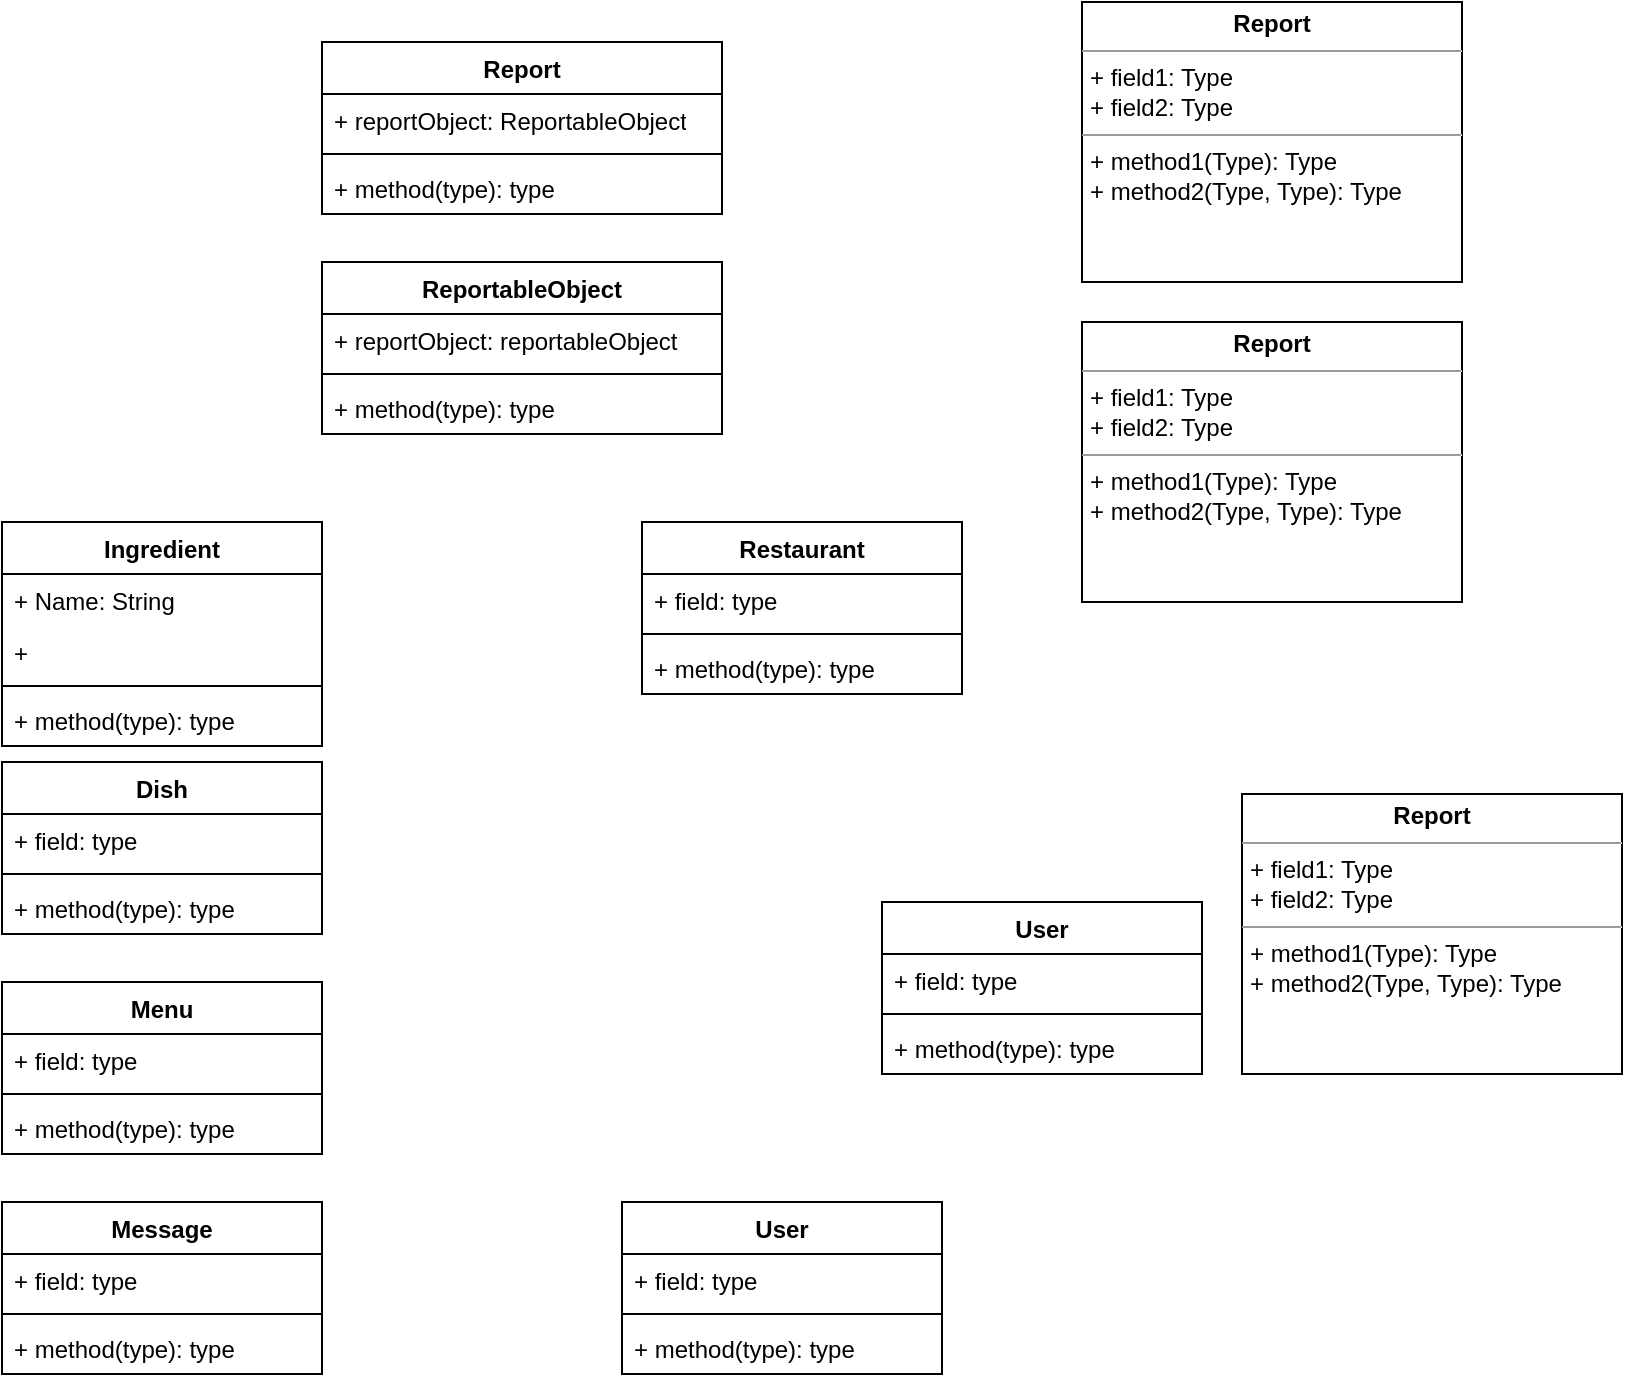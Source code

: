 <mxfile version="22.0.2" type="device">
  <diagram name="Pagina-1" id="w6Qa21op8i-JLu98LUhx">
    <mxGraphModel dx="1046" dy="789" grid="1" gridSize="10" guides="1" tooltips="1" connect="1" arrows="1" fold="1" page="1" pageScale="1" pageWidth="1169" pageHeight="827" math="0" shadow="0">
      <root>
        <mxCell id="0" />
        <mxCell id="1" parent="0" />
        <mxCell id="kXlKFQ9Xf59ZDZLr7TUK-1" value="User" style="swimlane;fontStyle=1;align=center;verticalAlign=top;childLayout=stackLayout;horizontal=1;startSize=26;horizontalStack=0;resizeParent=1;resizeParentMax=0;resizeLast=0;collapsible=1;marginBottom=0;whiteSpace=wrap;html=1;" vertex="1" parent="1">
          <mxGeometry x="450" y="620" width="160" height="86" as="geometry" />
        </mxCell>
        <mxCell id="kXlKFQ9Xf59ZDZLr7TUK-2" value="+ field: type" style="text;strokeColor=none;fillColor=none;align=left;verticalAlign=top;spacingLeft=4;spacingRight=4;overflow=hidden;rotatable=0;points=[[0,0.5],[1,0.5]];portConstraint=eastwest;whiteSpace=wrap;html=1;" vertex="1" parent="kXlKFQ9Xf59ZDZLr7TUK-1">
          <mxGeometry y="26" width="160" height="26" as="geometry" />
        </mxCell>
        <mxCell id="kXlKFQ9Xf59ZDZLr7TUK-3" value="" style="line;strokeWidth=1;fillColor=none;align=left;verticalAlign=middle;spacingTop=-1;spacingLeft=3;spacingRight=3;rotatable=0;labelPosition=right;points=[];portConstraint=eastwest;strokeColor=inherit;" vertex="1" parent="kXlKFQ9Xf59ZDZLr7TUK-1">
          <mxGeometry y="52" width="160" height="8" as="geometry" />
        </mxCell>
        <mxCell id="kXlKFQ9Xf59ZDZLr7TUK-4" value="+ method(type): type" style="text;strokeColor=none;fillColor=none;align=left;verticalAlign=top;spacingLeft=4;spacingRight=4;overflow=hidden;rotatable=0;points=[[0,0.5],[1,0.5]];portConstraint=eastwest;whiteSpace=wrap;html=1;" vertex="1" parent="kXlKFQ9Xf59ZDZLr7TUK-1">
          <mxGeometry y="60" width="160" height="26" as="geometry" />
        </mxCell>
        <mxCell id="kXlKFQ9Xf59ZDZLr7TUK-5" value="Restaurant" style="swimlane;fontStyle=1;align=center;verticalAlign=top;childLayout=stackLayout;horizontal=1;startSize=26;horizontalStack=0;resizeParent=1;resizeParentMax=0;resizeLast=0;collapsible=1;marginBottom=0;whiteSpace=wrap;html=1;" vertex="1" parent="1">
          <mxGeometry x="460" y="280" width="160" height="86" as="geometry" />
        </mxCell>
        <mxCell id="kXlKFQ9Xf59ZDZLr7TUK-6" value="+ field: type" style="text;strokeColor=none;fillColor=none;align=left;verticalAlign=top;spacingLeft=4;spacingRight=4;overflow=hidden;rotatable=0;points=[[0,0.5],[1,0.5]];portConstraint=eastwest;whiteSpace=wrap;html=1;" vertex="1" parent="kXlKFQ9Xf59ZDZLr7TUK-5">
          <mxGeometry y="26" width="160" height="26" as="geometry" />
        </mxCell>
        <mxCell id="kXlKFQ9Xf59ZDZLr7TUK-7" value="" style="line;strokeWidth=1;fillColor=none;align=left;verticalAlign=middle;spacingTop=-1;spacingLeft=3;spacingRight=3;rotatable=0;labelPosition=right;points=[];portConstraint=eastwest;strokeColor=inherit;" vertex="1" parent="kXlKFQ9Xf59ZDZLr7TUK-5">
          <mxGeometry y="52" width="160" height="8" as="geometry" />
        </mxCell>
        <mxCell id="kXlKFQ9Xf59ZDZLr7TUK-8" value="+ method(type): type" style="text;strokeColor=none;fillColor=none;align=left;verticalAlign=top;spacingLeft=4;spacingRight=4;overflow=hidden;rotatable=0;points=[[0,0.5],[1,0.5]];portConstraint=eastwest;whiteSpace=wrap;html=1;" vertex="1" parent="kXlKFQ9Xf59ZDZLr7TUK-5">
          <mxGeometry y="60" width="160" height="26" as="geometry" />
        </mxCell>
        <mxCell id="kXlKFQ9Xf59ZDZLr7TUK-9" value="Ingredient" style="swimlane;fontStyle=1;align=center;verticalAlign=top;childLayout=stackLayout;horizontal=1;startSize=26;horizontalStack=0;resizeParent=1;resizeParentMax=0;resizeLast=0;collapsible=1;marginBottom=0;whiteSpace=wrap;html=1;" vertex="1" parent="1">
          <mxGeometry x="140" y="280" width="160" height="112" as="geometry" />
        </mxCell>
        <mxCell id="kXlKFQ9Xf59ZDZLr7TUK-10" value="+ Name: String" style="text;strokeColor=none;fillColor=none;align=left;verticalAlign=top;spacingLeft=4;spacingRight=4;overflow=hidden;rotatable=0;points=[[0,0.5],[1,0.5]];portConstraint=eastwest;whiteSpace=wrap;html=1;" vertex="1" parent="kXlKFQ9Xf59ZDZLr7TUK-9">
          <mxGeometry y="26" width="160" height="26" as="geometry" />
        </mxCell>
        <mxCell id="kXlKFQ9Xf59ZDZLr7TUK-43" value="+" style="text;strokeColor=none;fillColor=none;align=left;verticalAlign=top;spacingLeft=4;spacingRight=4;overflow=hidden;rotatable=0;points=[[0,0.5],[1,0.5]];portConstraint=eastwest;whiteSpace=wrap;html=1;" vertex="1" parent="kXlKFQ9Xf59ZDZLr7TUK-9">
          <mxGeometry y="52" width="160" height="26" as="geometry" />
        </mxCell>
        <mxCell id="kXlKFQ9Xf59ZDZLr7TUK-11" value="" style="line;strokeWidth=1;fillColor=none;align=left;verticalAlign=middle;spacingTop=-1;spacingLeft=3;spacingRight=3;rotatable=0;labelPosition=right;points=[];portConstraint=eastwest;strokeColor=inherit;" vertex="1" parent="kXlKFQ9Xf59ZDZLr7TUK-9">
          <mxGeometry y="78" width="160" height="8" as="geometry" />
        </mxCell>
        <mxCell id="kXlKFQ9Xf59ZDZLr7TUK-12" value="+ method(type): type" style="text;strokeColor=none;fillColor=none;align=left;verticalAlign=top;spacingLeft=4;spacingRight=4;overflow=hidden;rotatable=0;points=[[0,0.5],[1,0.5]];portConstraint=eastwest;whiteSpace=wrap;html=1;" vertex="1" parent="kXlKFQ9Xf59ZDZLr7TUK-9">
          <mxGeometry y="86" width="160" height="26" as="geometry" />
        </mxCell>
        <mxCell id="kXlKFQ9Xf59ZDZLr7TUK-13" value="Menu" style="swimlane;fontStyle=1;align=center;verticalAlign=top;childLayout=stackLayout;horizontal=1;startSize=26;horizontalStack=0;resizeParent=1;resizeParentMax=0;resizeLast=0;collapsible=1;marginBottom=0;whiteSpace=wrap;html=1;" vertex="1" parent="1">
          <mxGeometry x="140" y="510" width="160" height="86" as="geometry" />
        </mxCell>
        <mxCell id="kXlKFQ9Xf59ZDZLr7TUK-14" value="+ field: type" style="text;strokeColor=none;fillColor=none;align=left;verticalAlign=top;spacingLeft=4;spacingRight=4;overflow=hidden;rotatable=0;points=[[0,0.5],[1,0.5]];portConstraint=eastwest;whiteSpace=wrap;html=1;" vertex="1" parent="kXlKFQ9Xf59ZDZLr7TUK-13">
          <mxGeometry y="26" width="160" height="26" as="geometry" />
        </mxCell>
        <mxCell id="kXlKFQ9Xf59ZDZLr7TUK-15" value="" style="line;strokeWidth=1;fillColor=none;align=left;verticalAlign=middle;spacingTop=-1;spacingLeft=3;spacingRight=3;rotatable=0;labelPosition=right;points=[];portConstraint=eastwest;strokeColor=inherit;" vertex="1" parent="kXlKFQ9Xf59ZDZLr7TUK-13">
          <mxGeometry y="52" width="160" height="8" as="geometry" />
        </mxCell>
        <mxCell id="kXlKFQ9Xf59ZDZLr7TUK-16" value="+ method(type): type" style="text;strokeColor=none;fillColor=none;align=left;verticalAlign=top;spacingLeft=4;spacingRight=4;overflow=hidden;rotatable=0;points=[[0,0.5],[1,0.5]];portConstraint=eastwest;whiteSpace=wrap;html=1;" vertex="1" parent="kXlKFQ9Xf59ZDZLr7TUK-13">
          <mxGeometry y="60" width="160" height="26" as="geometry" />
        </mxCell>
        <mxCell id="kXlKFQ9Xf59ZDZLr7TUK-17" value="Dish" style="swimlane;fontStyle=1;align=center;verticalAlign=top;childLayout=stackLayout;horizontal=1;startSize=26;horizontalStack=0;resizeParent=1;resizeParentMax=0;resizeLast=0;collapsible=1;marginBottom=0;whiteSpace=wrap;html=1;" vertex="1" parent="1">
          <mxGeometry x="140" y="400" width="160" height="86" as="geometry" />
        </mxCell>
        <mxCell id="kXlKFQ9Xf59ZDZLr7TUK-18" value="+ field: type" style="text;strokeColor=none;fillColor=none;align=left;verticalAlign=top;spacingLeft=4;spacingRight=4;overflow=hidden;rotatable=0;points=[[0,0.5],[1,0.5]];portConstraint=eastwest;whiteSpace=wrap;html=1;" vertex="1" parent="kXlKFQ9Xf59ZDZLr7TUK-17">
          <mxGeometry y="26" width="160" height="26" as="geometry" />
        </mxCell>
        <mxCell id="kXlKFQ9Xf59ZDZLr7TUK-19" value="" style="line;strokeWidth=1;fillColor=none;align=left;verticalAlign=middle;spacingTop=-1;spacingLeft=3;spacingRight=3;rotatable=0;labelPosition=right;points=[];portConstraint=eastwest;strokeColor=inherit;" vertex="1" parent="kXlKFQ9Xf59ZDZLr7TUK-17">
          <mxGeometry y="52" width="160" height="8" as="geometry" />
        </mxCell>
        <mxCell id="kXlKFQ9Xf59ZDZLr7TUK-20" value="+ method(type): type" style="text;strokeColor=none;fillColor=none;align=left;verticalAlign=top;spacingLeft=4;spacingRight=4;overflow=hidden;rotatable=0;points=[[0,0.5],[1,0.5]];portConstraint=eastwest;whiteSpace=wrap;html=1;" vertex="1" parent="kXlKFQ9Xf59ZDZLr7TUK-17">
          <mxGeometry y="60" width="160" height="26" as="geometry" />
        </mxCell>
        <mxCell id="kXlKFQ9Xf59ZDZLr7TUK-25" value="Message" style="swimlane;fontStyle=1;align=center;verticalAlign=top;childLayout=stackLayout;horizontal=1;startSize=26;horizontalStack=0;resizeParent=1;resizeParentMax=0;resizeLast=0;collapsible=1;marginBottom=0;whiteSpace=wrap;html=1;" vertex="1" parent="1">
          <mxGeometry x="140" y="620" width="160" height="86" as="geometry" />
        </mxCell>
        <mxCell id="kXlKFQ9Xf59ZDZLr7TUK-26" value="+ field: type" style="text;strokeColor=none;fillColor=none;align=left;verticalAlign=top;spacingLeft=4;spacingRight=4;overflow=hidden;rotatable=0;points=[[0,0.5],[1,0.5]];portConstraint=eastwest;whiteSpace=wrap;html=1;" vertex="1" parent="kXlKFQ9Xf59ZDZLr7TUK-25">
          <mxGeometry y="26" width="160" height="26" as="geometry" />
        </mxCell>
        <mxCell id="kXlKFQ9Xf59ZDZLr7TUK-27" value="" style="line;strokeWidth=1;fillColor=none;align=left;verticalAlign=middle;spacingTop=-1;spacingLeft=3;spacingRight=3;rotatable=0;labelPosition=right;points=[];portConstraint=eastwest;strokeColor=inherit;" vertex="1" parent="kXlKFQ9Xf59ZDZLr7TUK-25">
          <mxGeometry y="52" width="160" height="8" as="geometry" />
        </mxCell>
        <mxCell id="kXlKFQ9Xf59ZDZLr7TUK-28" value="+ method(type): type" style="text;strokeColor=none;fillColor=none;align=left;verticalAlign=top;spacingLeft=4;spacingRight=4;overflow=hidden;rotatable=0;points=[[0,0.5],[1,0.5]];portConstraint=eastwest;whiteSpace=wrap;html=1;" vertex="1" parent="kXlKFQ9Xf59ZDZLr7TUK-25">
          <mxGeometry y="60" width="160" height="26" as="geometry" />
        </mxCell>
        <mxCell id="kXlKFQ9Xf59ZDZLr7TUK-29" value="ReportableObject" style="swimlane;fontStyle=1;align=center;verticalAlign=top;childLayout=stackLayout;horizontal=1;startSize=26;horizontalStack=0;resizeParent=1;resizeParentMax=0;resizeLast=0;collapsible=1;marginBottom=0;whiteSpace=wrap;html=1;" vertex="1" parent="1">
          <mxGeometry x="300" y="150" width="200" height="86" as="geometry" />
        </mxCell>
        <mxCell id="kXlKFQ9Xf59ZDZLr7TUK-30" value="+ reportObject: reportableObject" style="text;strokeColor=none;fillColor=none;align=left;verticalAlign=top;spacingLeft=4;spacingRight=4;overflow=hidden;rotatable=0;points=[[0,0.5],[1,0.5]];portConstraint=eastwest;whiteSpace=wrap;html=1;" vertex="1" parent="kXlKFQ9Xf59ZDZLr7TUK-29">
          <mxGeometry y="26" width="200" height="26" as="geometry" />
        </mxCell>
        <mxCell id="kXlKFQ9Xf59ZDZLr7TUK-31" value="" style="line;strokeWidth=1;fillColor=none;align=left;verticalAlign=middle;spacingTop=-1;spacingLeft=3;spacingRight=3;rotatable=0;labelPosition=right;points=[];portConstraint=eastwest;strokeColor=inherit;" vertex="1" parent="kXlKFQ9Xf59ZDZLr7TUK-29">
          <mxGeometry y="52" width="200" height="8" as="geometry" />
        </mxCell>
        <mxCell id="kXlKFQ9Xf59ZDZLr7TUK-32" value="+ method(type): type" style="text;strokeColor=none;fillColor=none;align=left;verticalAlign=top;spacingLeft=4;spacingRight=4;overflow=hidden;rotatable=0;points=[[0,0.5],[1,0.5]];portConstraint=eastwest;whiteSpace=wrap;html=1;" vertex="1" parent="kXlKFQ9Xf59ZDZLr7TUK-29">
          <mxGeometry y="60" width="200" height="26" as="geometry" />
        </mxCell>
        <mxCell id="kXlKFQ9Xf59ZDZLr7TUK-33" value="Report" style="swimlane;fontStyle=1;align=center;verticalAlign=top;childLayout=stackLayout;horizontal=1;startSize=26;horizontalStack=0;resizeParent=1;resizeParentMax=0;resizeLast=0;collapsible=1;marginBottom=0;whiteSpace=wrap;html=1;" vertex="1" parent="1">
          <mxGeometry x="300" y="40" width="200" height="86" as="geometry" />
        </mxCell>
        <mxCell id="kXlKFQ9Xf59ZDZLr7TUK-34" value="+ reportObject: ReportableObject" style="text;strokeColor=none;fillColor=none;align=left;verticalAlign=top;spacingLeft=4;spacingRight=4;overflow=hidden;rotatable=0;points=[[0,0.5],[1,0.5]];portConstraint=eastwest;whiteSpace=wrap;html=1;" vertex="1" parent="kXlKFQ9Xf59ZDZLr7TUK-33">
          <mxGeometry y="26" width="200" height="26" as="geometry" />
        </mxCell>
        <mxCell id="kXlKFQ9Xf59ZDZLr7TUK-35" value="" style="line;strokeWidth=1;fillColor=none;align=left;verticalAlign=middle;spacingTop=-1;spacingLeft=3;spacingRight=3;rotatable=0;labelPosition=right;points=[];portConstraint=eastwest;strokeColor=inherit;" vertex="1" parent="kXlKFQ9Xf59ZDZLr7TUK-33">
          <mxGeometry y="52" width="200" height="8" as="geometry" />
        </mxCell>
        <mxCell id="kXlKFQ9Xf59ZDZLr7TUK-36" value="+ method(type): type" style="text;strokeColor=none;fillColor=none;align=left;verticalAlign=top;spacingLeft=4;spacingRight=4;overflow=hidden;rotatable=0;points=[[0,0.5],[1,0.5]];portConstraint=eastwest;whiteSpace=wrap;html=1;" vertex="1" parent="kXlKFQ9Xf59ZDZLr7TUK-33">
          <mxGeometry y="60" width="200" height="26" as="geometry" />
        </mxCell>
        <mxCell id="kXlKFQ9Xf59ZDZLr7TUK-38" value="User" style="swimlane;fontStyle=1;align=center;verticalAlign=top;childLayout=stackLayout;horizontal=1;startSize=26;horizontalStack=0;resizeParent=1;resizeParentMax=0;resizeLast=0;collapsible=1;marginBottom=0;whiteSpace=wrap;html=1;" vertex="1" parent="1">
          <mxGeometry x="580" y="470" width="160" height="86" as="geometry" />
        </mxCell>
        <mxCell id="kXlKFQ9Xf59ZDZLr7TUK-39" value="+ field: type" style="text;strokeColor=none;fillColor=none;align=left;verticalAlign=top;spacingLeft=4;spacingRight=4;overflow=hidden;rotatable=0;points=[[0,0.5],[1,0.5]];portConstraint=eastwest;whiteSpace=wrap;html=1;" vertex="1" parent="kXlKFQ9Xf59ZDZLr7TUK-38">
          <mxGeometry y="26" width="160" height="26" as="geometry" />
        </mxCell>
        <mxCell id="kXlKFQ9Xf59ZDZLr7TUK-40" value="" style="line;strokeWidth=1;fillColor=none;align=left;verticalAlign=middle;spacingTop=-1;spacingLeft=3;spacingRight=3;rotatable=0;labelPosition=right;points=[];portConstraint=eastwest;strokeColor=inherit;" vertex="1" parent="kXlKFQ9Xf59ZDZLr7TUK-38">
          <mxGeometry y="52" width="160" height="8" as="geometry" />
        </mxCell>
        <mxCell id="kXlKFQ9Xf59ZDZLr7TUK-41" value="+ method(type): type" style="text;strokeColor=none;fillColor=none;align=left;verticalAlign=top;spacingLeft=4;spacingRight=4;overflow=hidden;rotatable=0;points=[[0,0.5],[1,0.5]];portConstraint=eastwest;whiteSpace=wrap;html=1;" vertex="1" parent="kXlKFQ9Xf59ZDZLr7TUK-38">
          <mxGeometry y="60" width="160" height="26" as="geometry" />
        </mxCell>
        <mxCell id="kXlKFQ9Xf59ZDZLr7TUK-44" value="&lt;p style=&quot;margin:0px;margin-top:4px;text-align:center;&quot;&gt;&lt;b&gt;Report&lt;/b&gt;&lt;/p&gt;&lt;hr size=&quot;1&quot;&gt;&lt;p style=&quot;margin:0px;margin-left:4px;&quot;&gt;+ field1: Type&lt;br&gt;+ field2: Type&lt;/p&gt;&lt;hr size=&quot;1&quot;&gt;&lt;p style=&quot;margin:0px;margin-left:4px;&quot;&gt;+ method1(Type): Type&lt;br&gt;+ method2(Type, Type): Type&lt;/p&gt;" style="verticalAlign=top;align=left;overflow=fill;fontSize=12;fontFamily=Helvetica;html=1;whiteSpace=wrap;" vertex="1" parent="1">
          <mxGeometry x="680" y="20" width="190" height="140" as="geometry" />
        </mxCell>
        <mxCell id="kXlKFQ9Xf59ZDZLr7TUK-46" value="&lt;p style=&quot;margin:0px;margin-top:4px;text-align:center;&quot;&gt;&lt;b&gt;Report&lt;/b&gt;&lt;/p&gt;&lt;hr size=&quot;1&quot;&gt;&lt;p style=&quot;margin:0px;margin-left:4px;&quot;&gt;+ field1: Type&lt;br&gt;+ field2: Type&lt;/p&gt;&lt;hr size=&quot;1&quot;&gt;&lt;p style=&quot;margin:0px;margin-left:4px;&quot;&gt;+ method1(Type): Type&lt;br&gt;+ method2(Type, Type): Type&lt;/p&gt;" style="verticalAlign=top;align=left;overflow=fill;fontSize=12;fontFamily=Helvetica;html=1;whiteSpace=wrap;" vertex="1" parent="1">
          <mxGeometry x="680" y="180" width="190" height="140" as="geometry" />
        </mxCell>
        <mxCell id="kXlKFQ9Xf59ZDZLr7TUK-47" value="&lt;p style=&quot;margin:0px;margin-top:4px;text-align:center;&quot;&gt;&lt;b&gt;Report&lt;/b&gt;&lt;/p&gt;&lt;hr size=&quot;1&quot;&gt;&lt;p style=&quot;margin:0px;margin-left:4px;&quot;&gt;+ field1: Type&lt;br&gt;+ field2: Type&lt;/p&gt;&lt;hr size=&quot;1&quot;&gt;&lt;p style=&quot;margin:0px;margin-left:4px;&quot;&gt;+ method1(Type): Type&lt;br&gt;+ method2(Type, Type): Type&lt;/p&gt;" style="verticalAlign=top;align=left;overflow=fill;fontSize=12;fontFamily=Helvetica;html=1;whiteSpace=wrap;" vertex="1" parent="1">
          <mxGeometry x="760" y="416" width="190" height="140" as="geometry" />
        </mxCell>
      </root>
    </mxGraphModel>
  </diagram>
</mxfile>
